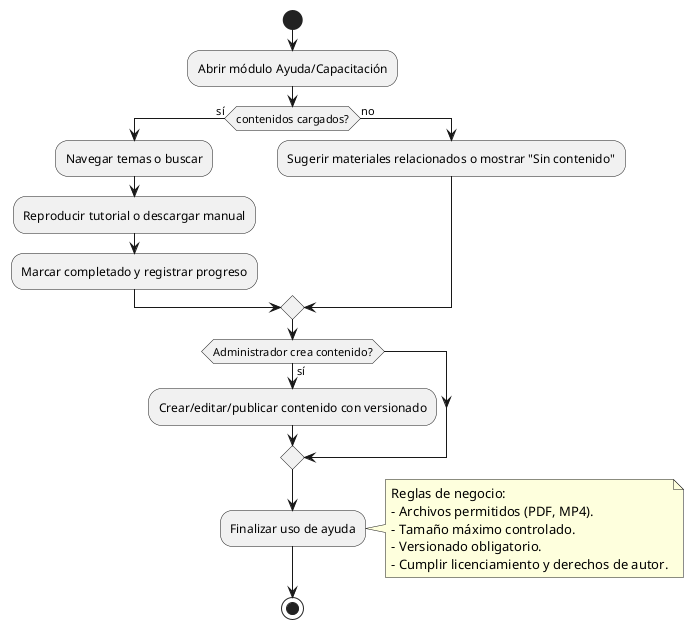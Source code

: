 @startuml CU12_AyudaCapacitaciones
|Usuario|
start
:Abrir módulo Ayuda/Capacitación;
if (contenidos cargados?) then (sí)
  :Navegar temas o buscar;
  :Reproducir tutorial o descargar manual;
  :Marcar completado y registrar progreso;
else (no)
  :Sugerir materiales relacionados o mostrar "Sin contenido";
endif

if (Administrador crea contenido?) then (sí)
  :Crear/editar/publicar contenido con versionado;
endif

:Finalizar uso de ayuda;
note right
  Reglas de negocio:
  - Archivos permitidos (PDF, MP4).
  - Tamaño máximo controlado.
  - Versionado obligatorio.
  - Cumplir licenciamiento y derechos de autor.
end note

stop
@enduml
